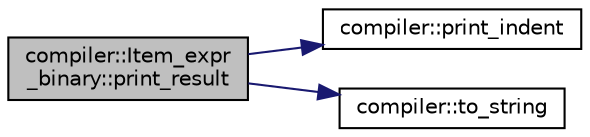 digraph "compiler::Item_expr_binary::print_result"
{
 // LATEX_PDF_SIZE
  edge [fontname="Helvetica",fontsize="10",labelfontname="Helvetica",labelfontsize="10"];
  node [fontname="Helvetica",fontsize="10",shape=record];
  rankdir="LR";
  Node1 [label="compiler::Item_expr\l_binary::print_result",height=0.2,width=0.4,color="black", fillcolor="grey75", style="filled", fontcolor="black",tooltip="Prints the the parse result as an abstract syntax tree."];
  Node1 -> Node2 [color="midnightblue",fontsize="10",style="solid",fontname="Helvetica"];
  Node2 [label="compiler::print_indent",height=0.2,width=0.4,color="black", fillcolor="white", style="filled",URL="$namespacecompiler.html#a55a566e8e34f8cce7a51232585c45f0a",tooltip="Print indentation for each node in the AST."];
  Node1 -> Node3 [color="midnightblue",fontsize="10",style="solid",fontname="Helvetica"];
  Node3 [label="compiler::to_string",height=0.2,width=0.4,color="black", fillcolor="white", style="filled",URL="$namespacecompiler.html#a9e9379084949204a943d0a187e15a83f",tooltip=" "];
}
